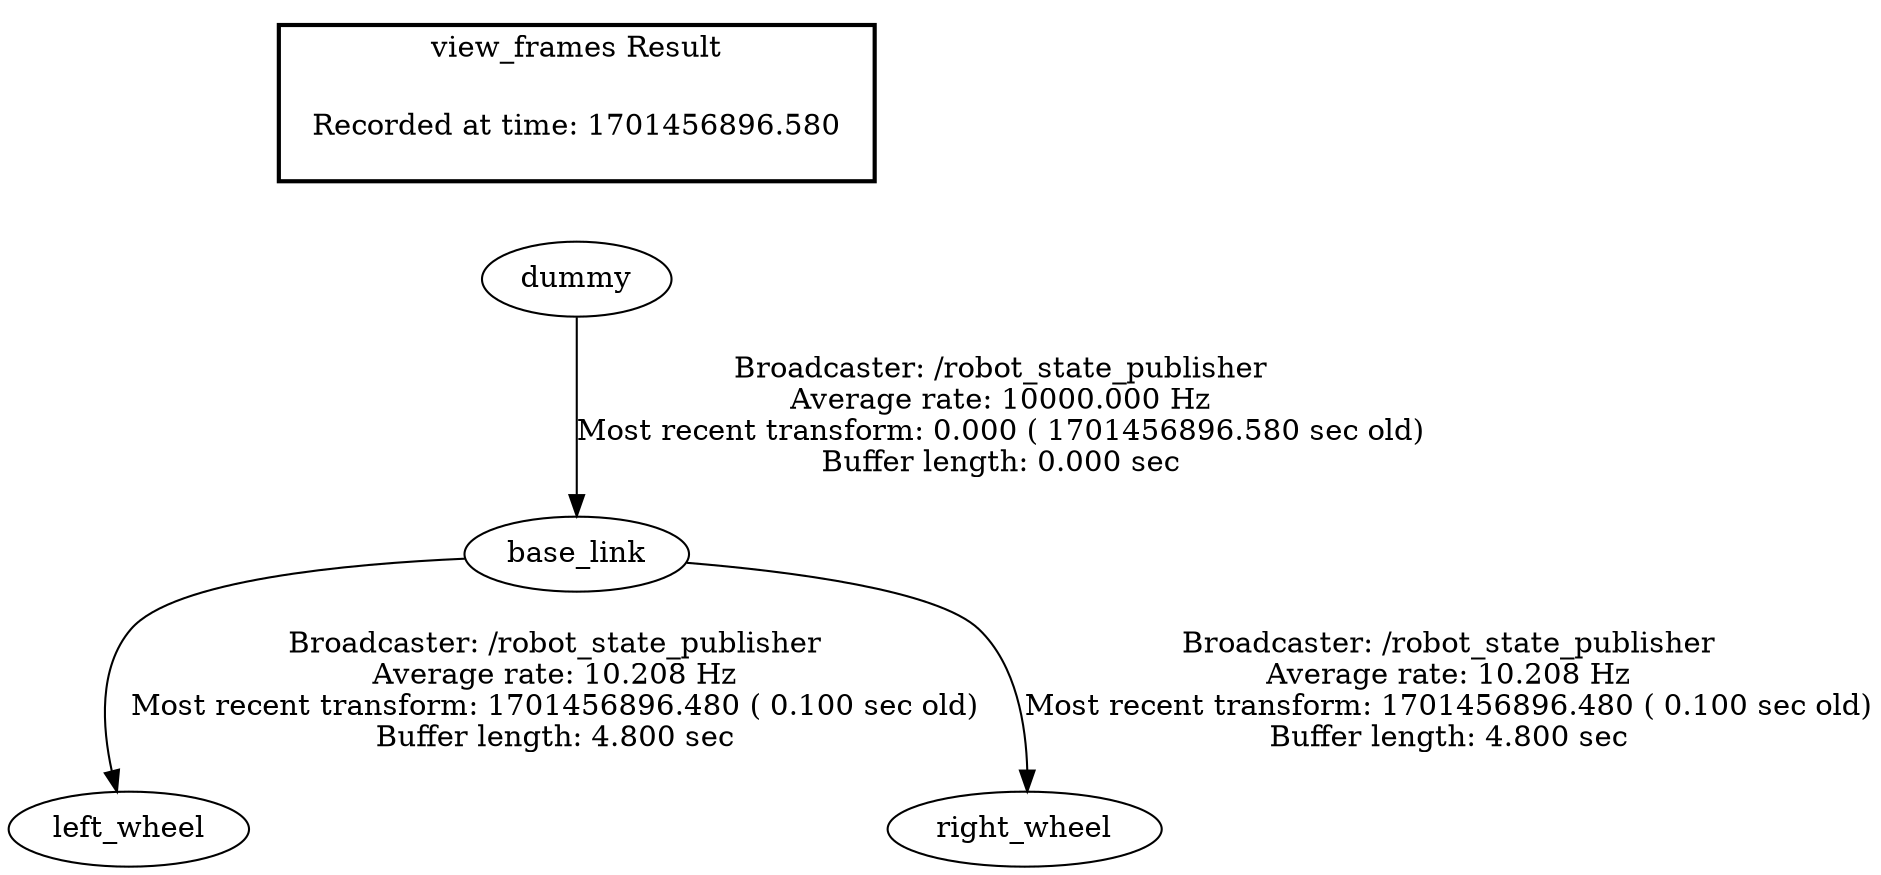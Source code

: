 digraph G {
"dummy" -> "base_link"[label="Broadcaster: /robot_state_publisher\nAverage rate: 10000.000 Hz\nMost recent transform: 0.000 ( 1701456896.580 sec old)\nBuffer length: 0.000 sec\n"];
"base_link" -> "left_wheel"[label="Broadcaster: /robot_state_publisher\nAverage rate: 10.208 Hz\nMost recent transform: 1701456896.480 ( 0.100 sec old)\nBuffer length: 4.800 sec\n"];
"base_link" -> "right_wheel"[label="Broadcaster: /robot_state_publisher\nAverage rate: 10.208 Hz\nMost recent transform: 1701456896.480 ( 0.100 sec old)\nBuffer length: 4.800 sec\n"];
edge [style=invis];
 subgraph cluster_legend { style=bold; color=black; label ="view_frames Result";
"Recorded at time: 1701456896.580"[ shape=plaintext ] ;
 }->"dummy";
}